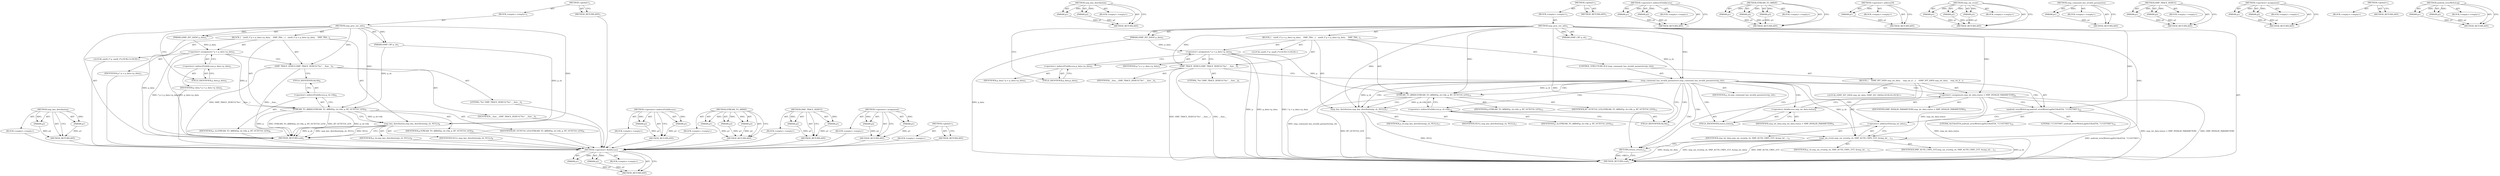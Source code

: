 digraph "android_errorWriteLog" {
vulnerable_74 [label=<(METHOD,smp_key_distribution)>];
vulnerable_75 [label=<(PARAM,p1)>];
vulnerable_76 [label=<(PARAM,p2)>];
vulnerable_77 [label=<(BLOCK,&lt;empty&gt;,&lt;empty&gt;)>];
vulnerable_78 [label=<(METHOD_RETURN,ANY)>];
vulnerable_6 [label=<(METHOD,&lt;global&gt;)<SUB>1</SUB>>];
vulnerable_7 [label=<(BLOCK,&lt;empty&gt;,&lt;empty&gt;)<SUB>1</SUB>>];
vulnerable_8 [label=<(METHOD,smp_proc_enc_info)<SUB>1</SUB>>];
vulnerable_9 [label=<(PARAM,tSMP_CB* p_cb)<SUB>1</SUB>>];
vulnerable_10 [label=<(PARAM,tSMP_INT_DATA* p_data)<SUB>1</SUB>>];
vulnerable_11 [label=<(BLOCK,{

   uint8_t* p = p_data-&gt;p_data;
 
   SMP_TRA...,{

   uint8_t* p = p_data-&gt;p_data;
 
   SMP_TRA...)<SUB>1</SUB>>];
vulnerable_12 [label="<(LOCAL,uint8_t* p: uint8_t*)<SUB>3</SUB>>"];
vulnerable_13 [label=<(&lt;operator&gt;.assignment,* p = p_data-&gt;p_data)<SUB>3</SUB>>];
vulnerable_14 [label=<(IDENTIFIER,p,* p = p_data-&gt;p_data)<SUB>3</SUB>>];
vulnerable_15 [label=<(&lt;operator&gt;.indirectFieldAccess,p_data-&gt;p_data)<SUB>3</SUB>>];
vulnerable_16 [label=<(IDENTIFIER,p_data,* p = p_data-&gt;p_data)<SUB>3</SUB>>];
vulnerable_17 [label=<(FIELD_IDENTIFIER,p_data,p_data)<SUB>3</SUB>>];
vulnerable_18 [label=<(SMP_TRACE_DEBUG,SMP_TRACE_DEBUG(&quot;%s&quot;, __func__))<SUB>5</SUB>>];
vulnerable_19 [label=<(LITERAL,&quot;%s&quot;,SMP_TRACE_DEBUG(&quot;%s&quot;, __func__))<SUB>5</SUB>>];
vulnerable_20 [label=<(IDENTIFIER,__func__,SMP_TRACE_DEBUG(&quot;%s&quot;, __func__))<SUB>5</SUB>>];
vulnerable_21 [label=<(STREAM_TO_ARRAY,STREAM_TO_ARRAY(p_cb-&gt;ltk, p, BT_OCTET16_LEN))<SUB>6</SUB>>];
vulnerable_22 [label=<(&lt;operator&gt;.indirectFieldAccess,p_cb-&gt;ltk)<SUB>6</SUB>>];
vulnerable_23 [label=<(IDENTIFIER,p_cb,STREAM_TO_ARRAY(p_cb-&gt;ltk, p, BT_OCTET16_LEN))<SUB>6</SUB>>];
vulnerable_24 [label=<(FIELD_IDENTIFIER,ltk,ltk)<SUB>6</SUB>>];
vulnerable_25 [label=<(IDENTIFIER,p,STREAM_TO_ARRAY(p_cb-&gt;ltk, p, BT_OCTET16_LEN))<SUB>6</SUB>>];
vulnerable_26 [label=<(IDENTIFIER,BT_OCTET16_LEN,STREAM_TO_ARRAY(p_cb-&gt;ltk, p, BT_OCTET16_LEN))<SUB>6</SUB>>];
vulnerable_27 [label=<(smp_key_distribution,smp_key_distribution(p_cb, NULL))<SUB>8</SUB>>];
vulnerable_28 [label=<(IDENTIFIER,p_cb,smp_key_distribution(p_cb, NULL))<SUB>8</SUB>>];
vulnerable_29 [label=<(IDENTIFIER,NULL,smp_key_distribution(p_cb, NULL))<SUB>8</SUB>>];
vulnerable_30 [label=<(METHOD_RETURN,void)<SUB>1</SUB>>];
vulnerable_32 [label=<(METHOD_RETURN,ANY)<SUB>1</SUB>>];
vulnerable_58 [label=<(METHOD,&lt;operator&gt;.indirectFieldAccess)>];
vulnerable_59 [label=<(PARAM,p1)>];
vulnerable_60 [label=<(PARAM,p2)>];
vulnerable_61 [label=<(BLOCK,&lt;empty&gt;,&lt;empty&gt;)>];
vulnerable_62 [label=<(METHOD_RETURN,ANY)>];
vulnerable_68 [label=<(METHOD,STREAM_TO_ARRAY)>];
vulnerable_69 [label=<(PARAM,p1)>];
vulnerable_70 [label=<(PARAM,p2)>];
vulnerable_71 [label=<(PARAM,p3)>];
vulnerable_72 [label=<(BLOCK,&lt;empty&gt;,&lt;empty&gt;)>];
vulnerable_73 [label=<(METHOD_RETURN,ANY)>];
vulnerable_63 [label=<(METHOD,SMP_TRACE_DEBUG)>];
vulnerable_64 [label=<(PARAM,p1)>];
vulnerable_65 [label=<(PARAM,p2)>];
vulnerable_66 [label=<(BLOCK,&lt;empty&gt;,&lt;empty&gt;)>];
vulnerable_67 [label=<(METHOD_RETURN,ANY)>];
vulnerable_53 [label=<(METHOD,&lt;operator&gt;.assignment)>];
vulnerable_54 [label=<(PARAM,p1)>];
vulnerable_55 [label=<(PARAM,p2)>];
vulnerable_56 [label=<(BLOCK,&lt;empty&gt;,&lt;empty&gt;)>];
vulnerable_57 [label=<(METHOD_RETURN,ANY)>];
vulnerable_47 [label=<(METHOD,&lt;global&gt;)<SUB>1</SUB>>];
vulnerable_48 [label=<(BLOCK,&lt;empty&gt;,&lt;empty&gt;)>];
vulnerable_49 [label=<(METHOD_RETURN,ANY)>];
fixed_97 [label=<(METHOD,&lt;operator&gt;.fieldAccess)>];
fixed_98 [label=<(PARAM,p1)>];
fixed_99 [label=<(PARAM,p2)>];
fixed_100 [label=<(BLOCK,&lt;empty&gt;,&lt;empty&gt;)>];
fixed_101 [label=<(METHOD_RETURN,ANY)>];
fixed_123 [label=<(METHOD,smp_key_distribution)>];
fixed_124 [label=<(PARAM,p1)>];
fixed_125 [label=<(PARAM,p2)>];
fixed_126 [label=<(BLOCK,&lt;empty&gt;,&lt;empty&gt;)>];
fixed_127 [label=<(METHOD_RETURN,ANY)>];
fixed_6 [label=<(METHOD,&lt;global&gt;)<SUB>1</SUB>>];
fixed_7 [label=<(BLOCK,&lt;empty&gt;,&lt;empty&gt;)<SUB>1</SUB>>];
fixed_8 [label=<(METHOD,smp_proc_enc_info)<SUB>1</SUB>>];
fixed_9 [label=<(PARAM,tSMP_CB* p_cb)<SUB>1</SUB>>];
fixed_10 [label=<(PARAM,tSMP_INT_DATA* p_data)<SUB>1</SUB>>];
fixed_11 [label=<(BLOCK,{

   uint8_t* p = p_data-&gt;p_data;
 
   SMP_TRA...,{

   uint8_t* p = p_data-&gt;p_data;
 
   SMP_TRA...)<SUB>1</SUB>>];
fixed_12 [label="<(LOCAL,uint8_t* p: uint8_t*)<SUB>3</SUB>>"];
fixed_13 [label=<(&lt;operator&gt;.assignment,* p = p_data-&gt;p_data)<SUB>3</SUB>>];
fixed_14 [label=<(IDENTIFIER,p,* p = p_data-&gt;p_data)<SUB>3</SUB>>];
fixed_15 [label=<(&lt;operator&gt;.indirectFieldAccess,p_data-&gt;p_data)<SUB>3</SUB>>];
fixed_16 [label=<(IDENTIFIER,p_data,* p = p_data-&gt;p_data)<SUB>3</SUB>>];
fixed_17 [label=<(FIELD_IDENTIFIER,p_data,p_data)<SUB>3</SUB>>];
fixed_18 [label=<(SMP_TRACE_DEBUG,SMP_TRACE_DEBUG(&quot;%s&quot;, __func__))<SUB>5</SUB>>];
fixed_19 [label=<(LITERAL,&quot;%s&quot;,SMP_TRACE_DEBUG(&quot;%s&quot;, __func__))<SUB>5</SUB>>];
fixed_20 [label=<(IDENTIFIER,__func__,SMP_TRACE_DEBUG(&quot;%s&quot;, __func__))<SUB>5</SUB>>];
fixed_21 [label=<(CONTROL_STRUCTURE,IF,if (smp_command_has_invalid_parameters(p_cb)))<SUB>7</SUB>>];
fixed_22 [label=<(smp_command_has_invalid_parameters,smp_command_has_invalid_parameters(p_cb))<SUB>7</SUB>>];
fixed_23 [label=<(IDENTIFIER,p_cb,smp_command_has_invalid_parameters(p_cb))<SUB>7</SUB>>];
fixed_24 [label=<(BLOCK,{
    tSMP_INT_DATA smp_int_data;
    smp_int_d...,{
    tSMP_INT_DATA smp_int_data;
    smp_int_d...)<SUB>7</SUB>>];
fixed_25 [label="<(LOCAL,tSMP_INT_DATA smp_int_data: tSMP_INT_DATA)<SUB>8</SUB>>"];
fixed_26 [label=<(&lt;operator&gt;.assignment,smp_int_data.status = SMP_INVALID_PARAMETERS)<SUB>9</SUB>>];
fixed_27 [label=<(&lt;operator&gt;.fieldAccess,smp_int_data.status)<SUB>9</SUB>>];
fixed_28 [label=<(IDENTIFIER,smp_int_data,smp_int_data.status = SMP_INVALID_PARAMETERS)<SUB>9</SUB>>];
fixed_29 [label=<(FIELD_IDENTIFIER,status,status)<SUB>9</SUB>>];
fixed_30 [label=<(IDENTIFIER,SMP_INVALID_PARAMETERS,smp_int_data.status = SMP_INVALID_PARAMETERS)<SUB>9</SUB>>];
fixed_31 [label=<(android_errorWriteLog,android_errorWriteLog(0x534e4554, &quot;111937065&quot;))<SUB>10</SUB>>];
fixed_32 [label=<(LITERAL,0x534e4554,android_errorWriteLog(0x534e4554, &quot;111937065&quot;))<SUB>10</SUB>>];
fixed_33 [label=<(LITERAL,&quot;111937065&quot;,android_errorWriteLog(0x534e4554, &quot;111937065&quot;))<SUB>10</SUB>>];
fixed_34 [label=<(smp_sm_event,smp_sm_event(p_cb, SMP_AUTH_CMPL_EVT, &amp;smp_int_...)<SUB>11</SUB>>];
fixed_35 [label=<(IDENTIFIER,p_cb,smp_sm_event(p_cb, SMP_AUTH_CMPL_EVT, &amp;smp_int_...)<SUB>11</SUB>>];
fixed_36 [label=<(IDENTIFIER,SMP_AUTH_CMPL_EVT,smp_sm_event(p_cb, SMP_AUTH_CMPL_EVT, &amp;smp_int_...)<SUB>11</SUB>>];
fixed_37 [label=<(&lt;operator&gt;.addressOf,&amp;smp_int_data)<SUB>11</SUB>>];
fixed_38 [label=<(IDENTIFIER,smp_int_data,smp_sm_event(p_cb, SMP_AUTH_CMPL_EVT, &amp;smp_int_...)<SUB>11</SUB>>];
fixed_39 [label=<(RETURN,return;,return;)<SUB>12</SUB>>];
fixed_40 [label=<(STREAM_TO_ARRAY,STREAM_TO_ARRAY(p_cb-&gt;ltk, p, BT_OCTET16_LEN))<SUB>15</SUB>>];
fixed_41 [label=<(&lt;operator&gt;.indirectFieldAccess,p_cb-&gt;ltk)<SUB>15</SUB>>];
fixed_42 [label=<(IDENTIFIER,p_cb,STREAM_TO_ARRAY(p_cb-&gt;ltk, p, BT_OCTET16_LEN))<SUB>15</SUB>>];
fixed_43 [label=<(FIELD_IDENTIFIER,ltk,ltk)<SUB>15</SUB>>];
fixed_44 [label=<(IDENTIFIER,p,STREAM_TO_ARRAY(p_cb-&gt;ltk, p, BT_OCTET16_LEN))<SUB>15</SUB>>];
fixed_45 [label=<(IDENTIFIER,BT_OCTET16_LEN,STREAM_TO_ARRAY(p_cb-&gt;ltk, p, BT_OCTET16_LEN))<SUB>15</SUB>>];
fixed_46 [label=<(smp_key_distribution,smp_key_distribution(p_cb, NULL))<SUB>17</SUB>>];
fixed_47 [label=<(IDENTIFIER,p_cb,smp_key_distribution(p_cb, NULL))<SUB>17</SUB>>];
fixed_48 [label=<(IDENTIFIER,NULL,smp_key_distribution(p_cb, NULL))<SUB>17</SUB>>];
fixed_49 [label=<(METHOD_RETURN,void)<SUB>1</SUB>>];
fixed_51 [label=<(METHOD_RETURN,ANY)<SUB>1</SUB>>];
fixed_83 [label=<(METHOD,&lt;operator&gt;.indirectFieldAccess)>];
fixed_84 [label=<(PARAM,p1)>];
fixed_85 [label=<(PARAM,p2)>];
fixed_86 [label=<(BLOCK,&lt;empty&gt;,&lt;empty&gt;)>];
fixed_87 [label=<(METHOD_RETURN,ANY)>];
fixed_117 [label=<(METHOD,STREAM_TO_ARRAY)>];
fixed_118 [label=<(PARAM,p1)>];
fixed_119 [label=<(PARAM,p2)>];
fixed_120 [label=<(PARAM,p3)>];
fixed_121 [label=<(BLOCK,&lt;empty&gt;,&lt;empty&gt;)>];
fixed_122 [label=<(METHOD_RETURN,ANY)>];
fixed_113 [label=<(METHOD,&lt;operator&gt;.addressOf)>];
fixed_114 [label=<(PARAM,p1)>];
fixed_115 [label=<(BLOCK,&lt;empty&gt;,&lt;empty&gt;)>];
fixed_116 [label=<(METHOD_RETURN,ANY)>];
fixed_107 [label=<(METHOD,smp_sm_event)>];
fixed_108 [label=<(PARAM,p1)>];
fixed_109 [label=<(PARAM,p2)>];
fixed_110 [label=<(PARAM,p3)>];
fixed_111 [label=<(BLOCK,&lt;empty&gt;,&lt;empty&gt;)>];
fixed_112 [label=<(METHOD_RETURN,ANY)>];
fixed_93 [label=<(METHOD,smp_command_has_invalid_parameters)>];
fixed_94 [label=<(PARAM,p1)>];
fixed_95 [label=<(BLOCK,&lt;empty&gt;,&lt;empty&gt;)>];
fixed_96 [label=<(METHOD_RETURN,ANY)>];
fixed_88 [label=<(METHOD,SMP_TRACE_DEBUG)>];
fixed_89 [label=<(PARAM,p1)>];
fixed_90 [label=<(PARAM,p2)>];
fixed_91 [label=<(BLOCK,&lt;empty&gt;,&lt;empty&gt;)>];
fixed_92 [label=<(METHOD_RETURN,ANY)>];
fixed_78 [label=<(METHOD,&lt;operator&gt;.assignment)>];
fixed_79 [label=<(PARAM,p1)>];
fixed_80 [label=<(PARAM,p2)>];
fixed_81 [label=<(BLOCK,&lt;empty&gt;,&lt;empty&gt;)>];
fixed_82 [label=<(METHOD_RETURN,ANY)>];
fixed_72 [label=<(METHOD,&lt;global&gt;)<SUB>1</SUB>>];
fixed_73 [label=<(BLOCK,&lt;empty&gt;,&lt;empty&gt;)>];
fixed_74 [label=<(METHOD_RETURN,ANY)>];
fixed_102 [label=<(METHOD,android_errorWriteLog)>];
fixed_103 [label=<(PARAM,p1)>];
fixed_104 [label=<(PARAM,p2)>];
fixed_105 [label=<(BLOCK,&lt;empty&gt;,&lt;empty&gt;)>];
fixed_106 [label=<(METHOD_RETURN,ANY)>];
vulnerable_74 -> vulnerable_75  [key=0, label="AST: "];
vulnerable_74 -> vulnerable_75  [key=1, label="DDG: "];
vulnerable_74 -> vulnerable_77  [key=0, label="AST: "];
vulnerable_74 -> vulnerable_76  [key=0, label="AST: "];
vulnerable_74 -> vulnerable_76  [key=1, label="DDG: "];
vulnerable_74 -> vulnerable_78  [key=0, label="AST: "];
vulnerable_74 -> vulnerable_78  [key=1, label="CFG: "];
vulnerable_75 -> vulnerable_78  [key=0, label="DDG: p1"];
vulnerable_76 -> vulnerable_78  [key=0, label="DDG: p2"];
vulnerable_77 -> fixed_97  [key=0];
vulnerable_78 -> fixed_97  [key=0];
vulnerable_6 -> vulnerable_7  [key=0, label="AST: "];
vulnerable_6 -> vulnerable_32  [key=0, label="AST: "];
vulnerable_6 -> vulnerable_32  [key=1, label="CFG: "];
vulnerable_7 -> vulnerable_8  [key=0, label="AST: "];
vulnerable_8 -> vulnerable_9  [key=0, label="AST: "];
vulnerable_8 -> vulnerable_9  [key=1, label="DDG: "];
vulnerable_8 -> vulnerable_10  [key=0, label="AST: "];
vulnerable_8 -> vulnerable_10  [key=1, label="DDG: "];
vulnerable_8 -> vulnerable_11  [key=0, label="AST: "];
vulnerable_8 -> vulnerable_30  [key=0, label="AST: "];
vulnerable_8 -> vulnerable_17  [key=0, label="CFG: "];
vulnerable_8 -> vulnerable_18  [key=0, label="DDG: "];
vulnerable_8 -> vulnerable_21  [key=0, label="DDG: "];
vulnerable_8 -> vulnerable_27  [key=0, label="DDG: "];
vulnerable_9 -> vulnerable_21  [key=0, label="DDG: p_cb"];
vulnerable_9 -> vulnerable_27  [key=0, label="DDG: p_cb"];
vulnerable_10 -> vulnerable_30  [key=0, label="DDG: p_data"];
vulnerable_10 -> vulnerable_13  [key=0, label="DDG: p_data"];
vulnerable_11 -> vulnerable_12  [key=0, label="AST: "];
vulnerable_11 -> vulnerable_13  [key=0, label="AST: "];
vulnerable_11 -> vulnerable_18  [key=0, label="AST: "];
vulnerable_11 -> vulnerable_21  [key=0, label="AST: "];
vulnerable_11 -> vulnerable_27  [key=0, label="AST: "];
vulnerable_12 -> fixed_97  [key=0];
vulnerable_13 -> vulnerable_14  [key=0, label="AST: "];
vulnerable_13 -> vulnerable_15  [key=0, label="AST: "];
vulnerable_13 -> vulnerable_18  [key=0, label="CFG: "];
vulnerable_13 -> vulnerable_30  [key=0, label="DDG: p_data-&gt;p_data"];
vulnerable_13 -> vulnerable_30  [key=1, label="DDG: * p = p_data-&gt;p_data"];
vulnerable_13 -> vulnerable_21  [key=0, label="DDG: p"];
vulnerable_14 -> fixed_97  [key=0];
vulnerable_15 -> vulnerable_16  [key=0, label="AST: "];
vulnerable_15 -> vulnerable_17  [key=0, label="AST: "];
vulnerable_15 -> vulnerable_13  [key=0, label="CFG: "];
vulnerable_16 -> fixed_97  [key=0];
vulnerable_17 -> vulnerable_15  [key=0, label="CFG: "];
vulnerable_18 -> vulnerable_19  [key=0, label="AST: "];
vulnerable_18 -> vulnerable_20  [key=0, label="AST: "];
vulnerable_18 -> vulnerable_24  [key=0, label="CFG: "];
vulnerable_18 -> vulnerable_30  [key=0, label="DDG: SMP_TRACE_DEBUG(&quot;%s&quot;, __func__)"];
vulnerable_18 -> vulnerable_30  [key=1, label="DDG: __func__"];
vulnerable_19 -> fixed_97  [key=0];
vulnerable_20 -> fixed_97  [key=0];
vulnerable_21 -> vulnerable_22  [key=0, label="AST: "];
vulnerable_21 -> vulnerable_25  [key=0, label="AST: "];
vulnerable_21 -> vulnerable_26  [key=0, label="AST: "];
vulnerable_21 -> vulnerable_27  [key=0, label="CFG: "];
vulnerable_21 -> vulnerable_27  [key=1, label="DDG: p_cb-&gt;ltk"];
vulnerable_21 -> vulnerable_30  [key=0, label="DDG: p_cb-&gt;ltk"];
vulnerable_21 -> vulnerable_30  [key=1, label="DDG: p"];
vulnerable_21 -> vulnerable_30  [key=2, label="DDG: STREAM_TO_ARRAY(p_cb-&gt;ltk, p, BT_OCTET16_LEN)"];
vulnerable_21 -> vulnerable_30  [key=3, label="DDG: BT_OCTET16_LEN"];
vulnerable_22 -> vulnerable_23  [key=0, label="AST: "];
vulnerable_22 -> vulnerable_24  [key=0, label="AST: "];
vulnerable_22 -> vulnerable_21  [key=0, label="CFG: "];
vulnerable_23 -> fixed_97  [key=0];
vulnerable_24 -> vulnerable_22  [key=0, label="CFG: "];
vulnerable_25 -> fixed_97  [key=0];
vulnerable_26 -> fixed_97  [key=0];
vulnerable_27 -> vulnerable_28  [key=0, label="AST: "];
vulnerable_27 -> vulnerable_29  [key=0, label="AST: "];
vulnerable_27 -> vulnerable_30  [key=0, label="CFG: "];
vulnerable_27 -> vulnerable_30  [key=1, label="DDG: p_cb"];
vulnerable_27 -> vulnerable_30  [key=2, label="DDG: smp_key_distribution(p_cb, NULL)"];
vulnerable_27 -> vulnerable_30  [key=3, label="DDG: NULL"];
vulnerable_28 -> fixed_97  [key=0];
vulnerable_29 -> fixed_97  [key=0];
vulnerable_30 -> fixed_97  [key=0];
vulnerable_32 -> fixed_97  [key=0];
vulnerable_58 -> vulnerable_59  [key=0, label="AST: "];
vulnerable_58 -> vulnerable_59  [key=1, label="DDG: "];
vulnerable_58 -> vulnerable_61  [key=0, label="AST: "];
vulnerable_58 -> vulnerable_60  [key=0, label="AST: "];
vulnerable_58 -> vulnerable_60  [key=1, label="DDG: "];
vulnerable_58 -> vulnerable_62  [key=0, label="AST: "];
vulnerable_58 -> vulnerable_62  [key=1, label="CFG: "];
vulnerable_59 -> vulnerable_62  [key=0, label="DDG: p1"];
vulnerable_60 -> vulnerable_62  [key=0, label="DDG: p2"];
vulnerable_61 -> fixed_97  [key=0];
vulnerable_62 -> fixed_97  [key=0];
vulnerable_68 -> vulnerable_69  [key=0, label="AST: "];
vulnerable_68 -> vulnerable_69  [key=1, label="DDG: "];
vulnerable_68 -> vulnerable_72  [key=0, label="AST: "];
vulnerable_68 -> vulnerable_70  [key=0, label="AST: "];
vulnerable_68 -> vulnerable_70  [key=1, label="DDG: "];
vulnerable_68 -> vulnerable_73  [key=0, label="AST: "];
vulnerable_68 -> vulnerable_73  [key=1, label="CFG: "];
vulnerable_68 -> vulnerable_71  [key=0, label="AST: "];
vulnerable_68 -> vulnerable_71  [key=1, label="DDG: "];
vulnerable_69 -> vulnerable_73  [key=0, label="DDG: p1"];
vulnerable_70 -> vulnerable_73  [key=0, label="DDG: p2"];
vulnerable_71 -> vulnerable_73  [key=0, label="DDG: p3"];
vulnerable_72 -> fixed_97  [key=0];
vulnerable_73 -> fixed_97  [key=0];
vulnerable_63 -> vulnerable_64  [key=0, label="AST: "];
vulnerable_63 -> vulnerable_64  [key=1, label="DDG: "];
vulnerable_63 -> vulnerable_66  [key=0, label="AST: "];
vulnerable_63 -> vulnerable_65  [key=0, label="AST: "];
vulnerable_63 -> vulnerable_65  [key=1, label="DDG: "];
vulnerable_63 -> vulnerable_67  [key=0, label="AST: "];
vulnerable_63 -> vulnerable_67  [key=1, label="CFG: "];
vulnerable_64 -> vulnerable_67  [key=0, label="DDG: p1"];
vulnerable_65 -> vulnerable_67  [key=0, label="DDG: p2"];
vulnerable_66 -> fixed_97  [key=0];
vulnerable_67 -> fixed_97  [key=0];
vulnerable_53 -> vulnerable_54  [key=0, label="AST: "];
vulnerable_53 -> vulnerable_54  [key=1, label="DDG: "];
vulnerable_53 -> vulnerable_56  [key=0, label="AST: "];
vulnerable_53 -> vulnerable_55  [key=0, label="AST: "];
vulnerable_53 -> vulnerable_55  [key=1, label="DDG: "];
vulnerable_53 -> vulnerable_57  [key=0, label="AST: "];
vulnerable_53 -> vulnerable_57  [key=1, label="CFG: "];
vulnerable_54 -> vulnerable_57  [key=0, label="DDG: p1"];
vulnerable_55 -> vulnerable_57  [key=0, label="DDG: p2"];
vulnerable_56 -> fixed_97  [key=0];
vulnerable_57 -> fixed_97  [key=0];
vulnerable_47 -> vulnerable_48  [key=0, label="AST: "];
vulnerable_47 -> vulnerable_49  [key=0, label="AST: "];
vulnerable_47 -> vulnerable_49  [key=1, label="CFG: "];
vulnerable_48 -> fixed_97  [key=0];
vulnerable_49 -> fixed_97  [key=0];
fixed_97 -> fixed_98  [key=0, label="AST: "];
fixed_97 -> fixed_98  [key=1, label="DDG: "];
fixed_97 -> fixed_100  [key=0, label="AST: "];
fixed_97 -> fixed_99  [key=0, label="AST: "];
fixed_97 -> fixed_99  [key=1, label="DDG: "];
fixed_97 -> fixed_101  [key=0, label="AST: "];
fixed_97 -> fixed_101  [key=1, label="CFG: "];
fixed_98 -> fixed_101  [key=0, label="DDG: p1"];
fixed_99 -> fixed_101  [key=0, label="DDG: p2"];
fixed_123 -> fixed_124  [key=0, label="AST: "];
fixed_123 -> fixed_124  [key=1, label="DDG: "];
fixed_123 -> fixed_126  [key=0, label="AST: "];
fixed_123 -> fixed_125  [key=0, label="AST: "];
fixed_123 -> fixed_125  [key=1, label="DDG: "];
fixed_123 -> fixed_127  [key=0, label="AST: "];
fixed_123 -> fixed_127  [key=1, label="CFG: "];
fixed_124 -> fixed_127  [key=0, label="DDG: p1"];
fixed_125 -> fixed_127  [key=0, label="DDG: p2"];
fixed_6 -> fixed_7  [key=0, label="AST: "];
fixed_6 -> fixed_51  [key=0, label="AST: "];
fixed_6 -> fixed_51  [key=1, label="CFG: "];
fixed_7 -> fixed_8  [key=0, label="AST: "];
fixed_8 -> fixed_9  [key=0, label="AST: "];
fixed_8 -> fixed_9  [key=1, label="DDG: "];
fixed_8 -> fixed_10  [key=0, label="AST: "];
fixed_8 -> fixed_10  [key=1, label="DDG: "];
fixed_8 -> fixed_11  [key=0, label="AST: "];
fixed_8 -> fixed_49  [key=0, label="AST: "];
fixed_8 -> fixed_17  [key=0, label="CFG: "];
fixed_8 -> fixed_18  [key=0, label="DDG: "];
fixed_8 -> fixed_40  [key=0, label="DDG: "];
fixed_8 -> fixed_46  [key=0, label="DDG: "];
fixed_8 -> fixed_22  [key=0, label="DDG: "];
fixed_8 -> fixed_26  [key=0, label="DDG: "];
fixed_8 -> fixed_39  [key=0, label="DDG: "];
fixed_8 -> fixed_31  [key=0, label="DDG: "];
fixed_8 -> fixed_34  [key=0, label="DDG: "];
fixed_9 -> fixed_22  [key=0, label="DDG: p_cb"];
fixed_10 -> fixed_49  [key=0, label="DDG: p_data"];
fixed_10 -> fixed_13  [key=0, label="DDG: p_data"];
fixed_11 -> fixed_12  [key=0, label="AST: "];
fixed_11 -> fixed_13  [key=0, label="AST: "];
fixed_11 -> fixed_18  [key=0, label="AST: "];
fixed_11 -> fixed_21  [key=0, label="AST: "];
fixed_11 -> fixed_40  [key=0, label="AST: "];
fixed_11 -> fixed_46  [key=0, label="AST: "];
fixed_13 -> fixed_14  [key=0, label="AST: "];
fixed_13 -> fixed_15  [key=0, label="AST: "];
fixed_13 -> fixed_18  [key=0, label="CFG: "];
fixed_13 -> fixed_49  [key=0, label="DDG: p"];
fixed_13 -> fixed_49  [key=1, label="DDG: p_data-&gt;p_data"];
fixed_13 -> fixed_49  [key=2, label="DDG: * p = p_data-&gt;p_data"];
fixed_13 -> fixed_40  [key=0, label="DDG: p"];
fixed_15 -> fixed_16  [key=0, label="AST: "];
fixed_15 -> fixed_17  [key=0, label="AST: "];
fixed_15 -> fixed_13  [key=0, label="CFG: "];
fixed_17 -> fixed_15  [key=0, label="CFG: "];
fixed_18 -> fixed_19  [key=0, label="AST: "];
fixed_18 -> fixed_20  [key=0, label="AST: "];
fixed_18 -> fixed_22  [key=0, label="CFG: "];
fixed_18 -> fixed_49  [key=0, label="DDG: SMP_TRACE_DEBUG(&quot;%s&quot;, __func__)"];
fixed_18 -> fixed_49  [key=1, label="DDG: __func__"];
fixed_21 -> fixed_22  [key=0, label="AST: "];
fixed_21 -> fixed_24  [key=0, label="AST: "];
fixed_22 -> fixed_23  [key=0, label="AST: "];
fixed_22 -> fixed_29  [key=0, label="CFG: "];
fixed_22 -> fixed_29  [key=1, label="CDG: "];
fixed_22 -> fixed_43  [key=0, label="CFG: "];
fixed_22 -> fixed_43  [key=1, label="CDG: "];
fixed_22 -> fixed_49  [key=0, label="DDG: smp_command_has_invalid_parameters(p_cb)"];
fixed_22 -> fixed_40  [key=0, label="DDG: p_cb"];
fixed_22 -> fixed_40  [key=1, label="CDG: "];
fixed_22 -> fixed_46  [key=0, label="DDG: p_cb"];
fixed_22 -> fixed_46  [key=1, label="CDG: "];
fixed_22 -> fixed_34  [key=0, label="DDG: p_cb"];
fixed_22 -> fixed_34  [key=1, label="CDG: "];
fixed_22 -> fixed_26  [key=0, label="CDG: "];
fixed_22 -> fixed_37  [key=0, label="CDG: "];
fixed_22 -> fixed_41  [key=0, label="CDG: "];
fixed_22 -> fixed_39  [key=0, label="CDG: "];
fixed_22 -> fixed_27  [key=0, label="CDG: "];
fixed_22 -> fixed_31  [key=0, label="CDG: "];
fixed_24 -> fixed_25  [key=0, label="AST: "];
fixed_24 -> fixed_26  [key=0, label="AST: "];
fixed_24 -> fixed_31  [key=0, label="AST: "];
fixed_24 -> fixed_34  [key=0, label="AST: "];
fixed_24 -> fixed_39  [key=0, label="AST: "];
fixed_26 -> fixed_27  [key=0, label="AST: "];
fixed_26 -> fixed_30  [key=0, label="AST: "];
fixed_26 -> fixed_31  [key=0, label="CFG: "];
fixed_26 -> fixed_49  [key=0, label="DDG: smp_int_data.status"];
fixed_26 -> fixed_49  [key=1, label="DDG: smp_int_data.status = SMP_INVALID_PARAMETERS"];
fixed_26 -> fixed_49  [key=2, label="DDG: SMP_INVALID_PARAMETERS"];
fixed_26 -> fixed_34  [key=0, label="DDG: smp_int_data.status"];
fixed_27 -> fixed_28  [key=0, label="AST: "];
fixed_27 -> fixed_29  [key=0, label="AST: "];
fixed_27 -> fixed_26  [key=0, label="CFG: "];
fixed_29 -> fixed_27  [key=0, label="CFG: "];
fixed_31 -> fixed_32  [key=0, label="AST: "];
fixed_31 -> fixed_33  [key=0, label="AST: "];
fixed_31 -> fixed_37  [key=0, label="CFG: "];
fixed_31 -> fixed_49  [key=0, label="DDG: android_errorWriteLog(0x534e4554, &quot;111937065&quot;)"];
fixed_34 -> fixed_35  [key=0, label="AST: "];
fixed_34 -> fixed_36  [key=0, label="AST: "];
fixed_34 -> fixed_37  [key=0, label="AST: "];
fixed_34 -> fixed_39  [key=0, label="CFG: "];
fixed_34 -> fixed_49  [key=0, label="DDG: p_cb"];
fixed_34 -> fixed_49  [key=1, label="DDG: &amp;smp_int_data"];
fixed_34 -> fixed_49  [key=2, label="DDG: smp_sm_event(p_cb, SMP_AUTH_CMPL_EVT, &amp;smp_int_data)"];
fixed_34 -> fixed_49  [key=3, label="DDG: SMP_AUTH_CMPL_EVT"];
fixed_37 -> fixed_38  [key=0, label="AST: "];
fixed_37 -> fixed_34  [key=0, label="CFG: "];
fixed_39 -> fixed_49  [key=0, label="CFG: "];
fixed_39 -> fixed_49  [key=1, label="DDG: &lt;RET&gt;"];
fixed_40 -> fixed_41  [key=0, label="AST: "];
fixed_40 -> fixed_44  [key=0, label="AST: "];
fixed_40 -> fixed_45  [key=0, label="AST: "];
fixed_40 -> fixed_46  [key=0, label="CFG: "];
fixed_40 -> fixed_46  [key=1, label="DDG: p_cb-&gt;ltk"];
fixed_40 -> fixed_49  [key=0, label="DDG: BT_OCTET16_LEN"];
fixed_41 -> fixed_42  [key=0, label="AST: "];
fixed_41 -> fixed_43  [key=0, label="AST: "];
fixed_41 -> fixed_40  [key=0, label="CFG: "];
fixed_43 -> fixed_41  [key=0, label="CFG: "];
fixed_46 -> fixed_47  [key=0, label="AST: "];
fixed_46 -> fixed_48  [key=0, label="AST: "];
fixed_46 -> fixed_49  [key=0, label="CFG: "];
fixed_46 -> fixed_49  [key=1, label="DDG: NULL"];
fixed_83 -> fixed_84  [key=0, label="AST: "];
fixed_83 -> fixed_84  [key=1, label="DDG: "];
fixed_83 -> fixed_86  [key=0, label="AST: "];
fixed_83 -> fixed_85  [key=0, label="AST: "];
fixed_83 -> fixed_85  [key=1, label="DDG: "];
fixed_83 -> fixed_87  [key=0, label="AST: "];
fixed_83 -> fixed_87  [key=1, label="CFG: "];
fixed_84 -> fixed_87  [key=0, label="DDG: p1"];
fixed_85 -> fixed_87  [key=0, label="DDG: p2"];
fixed_117 -> fixed_118  [key=0, label="AST: "];
fixed_117 -> fixed_118  [key=1, label="DDG: "];
fixed_117 -> fixed_121  [key=0, label="AST: "];
fixed_117 -> fixed_119  [key=0, label="AST: "];
fixed_117 -> fixed_119  [key=1, label="DDG: "];
fixed_117 -> fixed_122  [key=0, label="AST: "];
fixed_117 -> fixed_122  [key=1, label="CFG: "];
fixed_117 -> fixed_120  [key=0, label="AST: "];
fixed_117 -> fixed_120  [key=1, label="DDG: "];
fixed_118 -> fixed_122  [key=0, label="DDG: p1"];
fixed_119 -> fixed_122  [key=0, label="DDG: p2"];
fixed_120 -> fixed_122  [key=0, label="DDG: p3"];
fixed_113 -> fixed_114  [key=0, label="AST: "];
fixed_113 -> fixed_114  [key=1, label="DDG: "];
fixed_113 -> fixed_115  [key=0, label="AST: "];
fixed_113 -> fixed_116  [key=0, label="AST: "];
fixed_113 -> fixed_116  [key=1, label="CFG: "];
fixed_114 -> fixed_116  [key=0, label="DDG: p1"];
fixed_107 -> fixed_108  [key=0, label="AST: "];
fixed_107 -> fixed_108  [key=1, label="DDG: "];
fixed_107 -> fixed_111  [key=0, label="AST: "];
fixed_107 -> fixed_109  [key=0, label="AST: "];
fixed_107 -> fixed_109  [key=1, label="DDG: "];
fixed_107 -> fixed_112  [key=0, label="AST: "];
fixed_107 -> fixed_112  [key=1, label="CFG: "];
fixed_107 -> fixed_110  [key=0, label="AST: "];
fixed_107 -> fixed_110  [key=1, label="DDG: "];
fixed_108 -> fixed_112  [key=0, label="DDG: p1"];
fixed_109 -> fixed_112  [key=0, label="DDG: p2"];
fixed_110 -> fixed_112  [key=0, label="DDG: p3"];
fixed_93 -> fixed_94  [key=0, label="AST: "];
fixed_93 -> fixed_94  [key=1, label="DDG: "];
fixed_93 -> fixed_95  [key=0, label="AST: "];
fixed_93 -> fixed_96  [key=0, label="AST: "];
fixed_93 -> fixed_96  [key=1, label="CFG: "];
fixed_94 -> fixed_96  [key=0, label="DDG: p1"];
fixed_88 -> fixed_89  [key=0, label="AST: "];
fixed_88 -> fixed_89  [key=1, label="DDG: "];
fixed_88 -> fixed_91  [key=0, label="AST: "];
fixed_88 -> fixed_90  [key=0, label="AST: "];
fixed_88 -> fixed_90  [key=1, label="DDG: "];
fixed_88 -> fixed_92  [key=0, label="AST: "];
fixed_88 -> fixed_92  [key=1, label="CFG: "];
fixed_89 -> fixed_92  [key=0, label="DDG: p1"];
fixed_90 -> fixed_92  [key=0, label="DDG: p2"];
fixed_78 -> fixed_79  [key=0, label="AST: "];
fixed_78 -> fixed_79  [key=1, label="DDG: "];
fixed_78 -> fixed_81  [key=0, label="AST: "];
fixed_78 -> fixed_80  [key=0, label="AST: "];
fixed_78 -> fixed_80  [key=1, label="DDG: "];
fixed_78 -> fixed_82  [key=0, label="AST: "];
fixed_78 -> fixed_82  [key=1, label="CFG: "];
fixed_79 -> fixed_82  [key=0, label="DDG: p1"];
fixed_80 -> fixed_82  [key=0, label="DDG: p2"];
fixed_72 -> fixed_73  [key=0, label="AST: "];
fixed_72 -> fixed_74  [key=0, label="AST: "];
fixed_72 -> fixed_74  [key=1, label="CFG: "];
fixed_102 -> fixed_103  [key=0, label="AST: "];
fixed_102 -> fixed_103  [key=1, label="DDG: "];
fixed_102 -> fixed_105  [key=0, label="AST: "];
fixed_102 -> fixed_104  [key=0, label="AST: "];
fixed_102 -> fixed_104  [key=1, label="DDG: "];
fixed_102 -> fixed_106  [key=0, label="AST: "];
fixed_102 -> fixed_106  [key=1, label="CFG: "];
fixed_103 -> fixed_106  [key=0, label="DDG: p1"];
fixed_104 -> fixed_106  [key=0, label="DDG: p2"];
}
